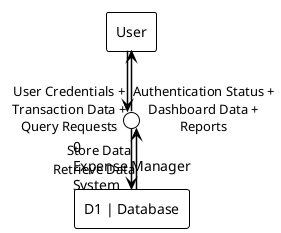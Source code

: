 @startuml dfd0
!theme plain
skinparam backgroundColor white
skinparam defaultFontName Arial
skinparam linetype ortho
skinparam arrowThickness 1.5
skinparam arrowColor black
skinparam rectangleBorderColor black
skinparam circleBorderColor black

' External Entity (Square)
rectangle "User" as user #white

' Process (Circle with number)
circle "0\nExpense Manager\nSystem" as system #white

' Data Store (Open rectangle)
rectangle "D1 | Database" as db #white

' Position elements
user -[hidden]-> system
system -[hidden]-> db

' Data Flows with labels
user -right-> system : User Credentials +\nTransaction Data +\nQuery Requests
system -left-> user : Authentication Status +\nDashboard Data +\nReports
system -down-> db : Store Data
db -up-> system : Retrieve Data

@enduml